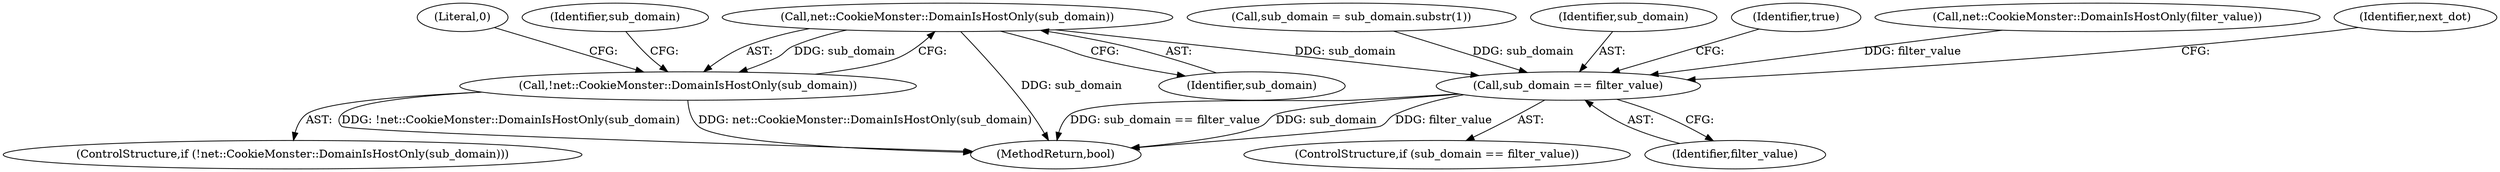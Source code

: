 digraph "0_Chrome_b7e899141194fa27d55a990e38ae8bdcc5183a90_9@API" {
"1000129" [label="(Call,net::CookieMonster::DomainIsHostOnly(sub_domain))"];
"1000128" [label="(Call,!net::CookieMonster::DomainIsHostOnly(sub_domain))"];
"1000144" [label="(Call,sub_domain == filter_value)"];
"1000160" [label="(MethodReturn,bool)"];
"1000130" [label="(Identifier,sub_domain)"];
"1000151" [label="(Identifier,next_dot)"];
"1000131" [label="(Call,sub_domain = sub_domain.substr(1))"];
"1000145" [label="(Identifier,sub_domain)"];
"1000148" [label="(Identifier,true)"];
"1000129" [label="(Call,net::CookieMonster::DomainIsHostOnly(sub_domain))"];
"1000128" [label="(Call,!net::CookieMonster::DomainIsHostOnly(sub_domain))"];
"1000121" [label="(Call,net::CookieMonster::DomainIsHostOnly(filter_value))"];
"1000146" [label="(Identifier,filter_value)"];
"1000144" [label="(Call,sub_domain == filter_value)"];
"1000137" [label="(Literal,0)"];
"1000143" [label="(ControlStructure,if (sub_domain == filter_value))"];
"1000127" [label="(ControlStructure,if (!net::CookieMonster::DomainIsHostOnly(sub_domain)))"];
"1000132" [label="(Identifier,sub_domain)"];
"1000129" -> "1000128"  [label="AST: "];
"1000129" -> "1000130"  [label="CFG: "];
"1000130" -> "1000129"  [label="AST: "];
"1000128" -> "1000129"  [label="CFG: "];
"1000129" -> "1000160"  [label="DDG: sub_domain"];
"1000129" -> "1000128"  [label="DDG: sub_domain"];
"1000129" -> "1000144"  [label="DDG: sub_domain"];
"1000128" -> "1000127"  [label="AST: "];
"1000132" -> "1000128"  [label="CFG: "];
"1000137" -> "1000128"  [label="CFG: "];
"1000128" -> "1000160"  [label="DDG: !net::CookieMonster::DomainIsHostOnly(sub_domain)"];
"1000128" -> "1000160"  [label="DDG: net::CookieMonster::DomainIsHostOnly(sub_domain)"];
"1000144" -> "1000143"  [label="AST: "];
"1000144" -> "1000146"  [label="CFG: "];
"1000145" -> "1000144"  [label="AST: "];
"1000146" -> "1000144"  [label="AST: "];
"1000148" -> "1000144"  [label="CFG: "];
"1000151" -> "1000144"  [label="CFG: "];
"1000144" -> "1000160"  [label="DDG: filter_value"];
"1000144" -> "1000160"  [label="DDG: sub_domain == filter_value"];
"1000144" -> "1000160"  [label="DDG: sub_domain"];
"1000131" -> "1000144"  [label="DDG: sub_domain"];
"1000121" -> "1000144"  [label="DDG: filter_value"];
}
